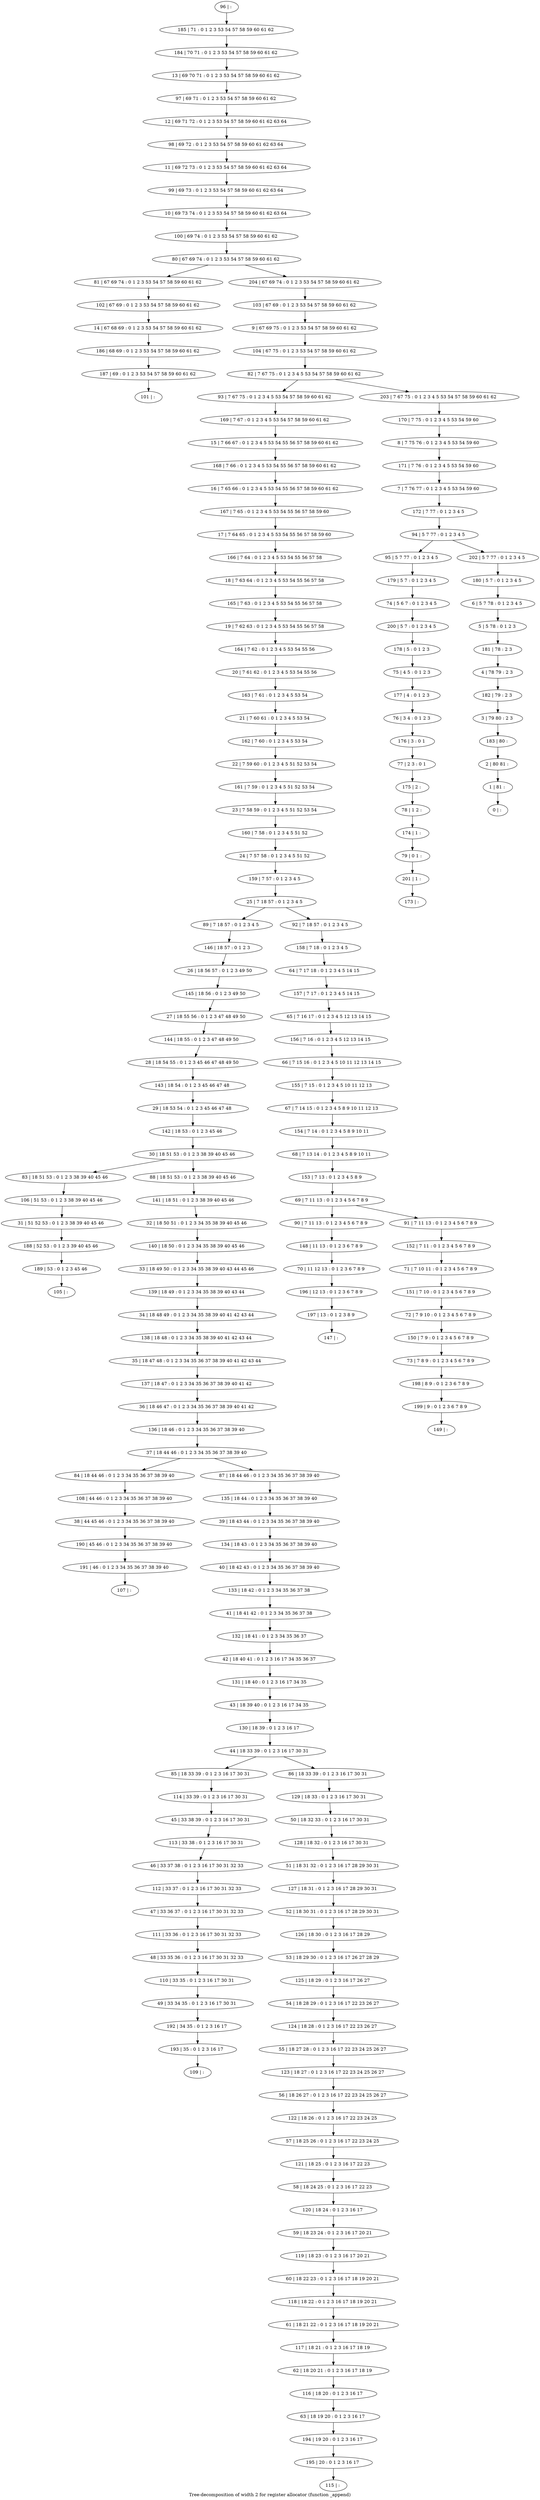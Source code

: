 digraph G {
graph [label="Tree-decomposition of width 2 for register allocator (function _append)"]
0[label="0 | : "];
1[label="1 | 81 : "];
2[label="2 | 80 81 : "];
3[label="3 | 79 80 : 2 3 "];
4[label="4 | 78 79 : 2 3 "];
5[label="5 | 5 78 : 0 1 2 3 "];
6[label="6 | 5 7 78 : 0 1 2 3 4 5 "];
7[label="7 | 7 76 77 : 0 1 2 3 4 5 53 54 59 60 "];
8[label="8 | 7 75 76 : 0 1 2 3 4 5 53 54 59 60 "];
9[label="9 | 67 69 75 : 0 1 2 3 53 54 57 58 59 60 61 62 "];
10[label="10 | 69 73 74 : 0 1 2 3 53 54 57 58 59 60 61 62 63 64 "];
11[label="11 | 69 72 73 : 0 1 2 3 53 54 57 58 59 60 61 62 63 64 "];
12[label="12 | 69 71 72 : 0 1 2 3 53 54 57 58 59 60 61 62 63 64 "];
13[label="13 | 69 70 71 : 0 1 2 3 53 54 57 58 59 60 61 62 "];
14[label="14 | 67 68 69 : 0 1 2 3 53 54 57 58 59 60 61 62 "];
15[label="15 | 7 66 67 : 0 1 2 3 4 5 53 54 55 56 57 58 59 60 61 62 "];
16[label="16 | 7 65 66 : 0 1 2 3 4 5 53 54 55 56 57 58 59 60 61 62 "];
17[label="17 | 7 64 65 : 0 1 2 3 4 5 53 54 55 56 57 58 59 60 "];
18[label="18 | 7 63 64 : 0 1 2 3 4 5 53 54 55 56 57 58 "];
19[label="19 | 7 62 63 : 0 1 2 3 4 5 53 54 55 56 57 58 "];
20[label="20 | 7 61 62 : 0 1 2 3 4 5 53 54 55 56 "];
21[label="21 | 7 60 61 : 0 1 2 3 4 5 53 54 "];
22[label="22 | 7 59 60 : 0 1 2 3 4 5 51 52 53 54 "];
23[label="23 | 7 58 59 : 0 1 2 3 4 5 51 52 53 54 "];
24[label="24 | 7 57 58 : 0 1 2 3 4 5 51 52 "];
25[label="25 | 7 18 57 : 0 1 2 3 4 5 "];
26[label="26 | 18 56 57 : 0 1 2 3 49 50 "];
27[label="27 | 18 55 56 : 0 1 2 3 47 48 49 50 "];
28[label="28 | 18 54 55 : 0 1 2 3 45 46 47 48 49 50 "];
29[label="29 | 18 53 54 : 0 1 2 3 45 46 47 48 "];
30[label="30 | 18 51 53 : 0 1 2 3 38 39 40 45 46 "];
31[label="31 | 51 52 53 : 0 1 2 3 38 39 40 45 46 "];
32[label="32 | 18 50 51 : 0 1 2 3 34 35 38 39 40 45 46 "];
33[label="33 | 18 49 50 : 0 1 2 3 34 35 38 39 40 43 44 45 46 "];
34[label="34 | 18 48 49 : 0 1 2 3 34 35 38 39 40 41 42 43 44 "];
35[label="35 | 18 47 48 : 0 1 2 3 34 35 36 37 38 39 40 41 42 43 44 "];
36[label="36 | 18 46 47 : 0 1 2 3 34 35 36 37 38 39 40 41 42 "];
37[label="37 | 18 44 46 : 0 1 2 3 34 35 36 37 38 39 40 "];
38[label="38 | 44 45 46 : 0 1 2 3 34 35 36 37 38 39 40 "];
39[label="39 | 18 43 44 : 0 1 2 3 34 35 36 37 38 39 40 "];
40[label="40 | 18 42 43 : 0 1 2 3 34 35 36 37 38 39 40 "];
41[label="41 | 18 41 42 : 0 1 2 3 34 35 36 37 38 "];
42[label="42 | 18 40 41 : 0 1 2 3 16 17 34 35 36 37 "];
43[label="43 | 18 39 40 : 0 1 2 3 16 17 34 35 "];
44[label="44 | 18 33 39 : 0 1 2 3 16 17 30 31 "];
45[label="45 | 33 38 39 : 0 1 2 3 16 17 30 31 "];
46[label="46 | 33 37 38 : 0 1 2 3 16 17 30 31 32 33 "];
47[label="47 | 33 36 37 : 0 1 2 3 16 17 30 31 32 33 "];
48[label="48 | 33 35 36 : 0 1 2 3 16 17 30 31 32 33 "];
49[label="49 | 33 34 35 : 0 1 2 3 16 17 30 31 "];
50[label="50 | 18 32 33 : 0 1 2 3 16 17 30 31 "];
51[label="51 | 18 31 32 : 0 1 2 3 16 17 28 29 30 31 "];
52[label="52 | 18 30 31 : 0 1 2 3 16 17 28 29 30 31 "];
53[label="53 | 18 29 30 : 0 1 2 3 16 17 26 27 28 29 "];
54[label="54 | 18 28 29 : 0 1 2 3 16 17 22 23 26 27 "];
55[label="55 | 18 27 28 : 0 1 2 3 16 17 22 23 24 25 26 27 "];
56[label="56 | 18 26 27 : 0 1 2 3 16 17 22 23 24 25 26 27 "];
57[label="57 | 18 25 26 : 0 1 2 3 16 17 22 23 24 25 "];
58[label="58 | 18 24 25 : 0 1 2 3 16 17 22 23 "];
59[label="59 | 18 23 24 : 0 1 2 3 16 17 20 21 "];
60[label="60 | 18 22 23 : 0 1 2 3 16 17 18 19 20 21 "];
61[label="61 | 18 21 22 : 0 1 2 3 16 17 18 19 20 21 "];
62[label="62 | 18 20 21 : 0 1 2 3 16 17 18 19 "];
63[label="63 | 18 19 20 : 0 1 2 3 16 17 "];
64[label="64 | 7 17 18 : 0 1 2 3 4 5 14 15 "];
65[label="65 | 7 16 17 : 0 1 2 3 4 5 12 13 14 15 "];
66[label="66 | 7 15 16 : 0 1 2 3 4 5 10 11 12 13 14 15 "];
67[label="67 | 7 14 15 : 0 1 2 3 4 5 8 9 10 11 12 13 "];
68[label="68 | 7 13 14 : 0 1 2 3 4 5 8 9 10 11 "];
69[label="69 | 7 11 13 : 0 1 2 3 4 5 6 7 8 9 "];
70[label="70 | 11 12 13 : 0 1 2 3 6 7 8 9 "];
71[label="71 | 7 10 11 : 0 1 2 3 4 5 6 7 8 9 "];
72[label="72 | 7 9 10 : 0 1 2 3 4 5 6 7 8 9 "];
73[label="73 | 7 8 9 : 0 1 2 3 4 5 6 7 8 9 "];
74[label="74 | 5 6 7 : 0 1 2 3 4 5 "];
75[label="75 | 4 5 : 0 1 2 3 "];
76[label="76 | 3 4 : 0 1 2 3 "];
77[label="77 | 2 3 : 0 1 "];
78[label="78 | 1 2 : "];
79[label="79 | 0 1 : "];
80[label="80 | 67 69 74 : 0 1 2 3 53 54 57 58 59 60 61 62 "];
81[label="81 | 67 69 74 : 0 1 2 3 53 54 57 58 59 60 61 62 "];
82[label="82 | 7 67 75 : 0 1 2 3 4 5 53 54 57 58 59 60 61 62 "];
83[label="83 | 18 51 53 : 0 1 2 3 38 39 40 45 46 "];
84[label="84 | 18 44 46 : 0 1 2 3 34 35 36 37 38 39 40 "];
85[label="85 | 18 33 39 : 0 1 2 3 16 17 30 31 "];
86[label="86 | 18 33 39 : 0 1 2 3 16 17 30 31 "];
87[label="87 | 18 44 46 : 0 1 2 3 34 35 36 37 38 39 40 "];
88[label="88 | 18 51 53 : 0 1 2 3 38 39 40 45 46 "];
89[label="89 | 7 18 57 : 0 1 2 3 4 5 "];
90[label="90 | 7 11 13 : 0 1 2 3 4 5 6 7 8 9 "];
91[label="91 | 7 11 13 : 0 1 2 3 4 5 6 7 8 9 "];
92[label="92 | 7 18 57 : 0 1 2 3 4 5 "];
93[label="93 | 7 67 75 : 0 1 2 3 4 5 53 54 57 58 59 60 61 62 "];
94[label="94 | 5 7 77 : 0 1 2 3 4 5 "];
95[label="95 | 5 7 77 : 0 1 2 3 4 5 "];
96[label="96 | : "];
97[label="97 | 69 71 : 0 1 2 3 53 54 57 58 59 60 61 62 "];
98[label="98 | 69 72 : 0 1 2 3 53 54 57 58 59 60 61 62 63 64 "];
99[label="99 | 69 73 : 0 1 2 3 53 54 57 58 59 60 61 62 63 64 "];
100[label="100 | 69 74 : 0 1 2 3 53 54 57 58 59 60 61 62 "];
101[label="101 | : "];
102[label="102 | 67 69 : 0 1 2 3 53 54 57 58 59 60 61 62 "];
103[label="103 | 67 69 : 0 1 2 3 53 54 57 58 59 60 61 62 "];
104[label="104 | 67 75 : 0 1 2 3 53 54 57 58 59 60 61 62 "];
105[label="105 | : "];
106[label="106 | 51 53 : 0 1 2 3 38 39 40 45 46 "];
107[label="107 | : "];
108[label="108 | 44 46 : 0 1 2 3 34 35 36 37 38 39 40 "];
109[label="109 | : "];
110[label="110 | 33 35 : 0 1 2 3 16 17 30 31 "];
111[label="111 | 33 36 : 0 1 2 3 16 17 30 31 32 33 "];
112[label="112 | 33 37 : 0 1 2 3 16 17 30 31 32 33 "];
113[label="113 | 33 38 : 0 1 2 3 16 17 30 31 "];
114[label="114 | 33 39 : 0 1 2 3 16 17 30 31 "];
115[label="115 | : "];
116[label="116 | 18 20 : 0 1 2 3 16 17 "];
117[label="117 | 18 21 : 0 1 2 3 16 17 18 19 "];
118[label="118 | 18 22 : 0 1 2 3 16 17 18 19 20 21 "];
119[label="119 | 18 23 : 0 1 2 3 16 17 20 21 "];
120[label="120 | 18 24 : 0 1 2 3 16 17 "];
121[label="121 | 18 25 : 0 1 2 3 16 17 22 23 "];
122[label="122 | 18 26 : 0 1 2 3 16 17 22 23 24 25 "];
123[label="123 | 18 27 : 0 1 2 3 16 17 22 23 24 25 26 27 "];
124[label="124 | 18 28 : 0 1 2 3 16 17 22 23 26 27 "];
125[label="125 | 18 29 : 0 1 2 3 16 17 26 27 "];
126[label="126 | 18 30 : 0 1 2 3 16 17 28 29 "];
127[label="127 | 18 31 : 0 1 2 3 16 17 28 29 30 31 "];
128[label="128 | 18 32 : 0 1 2 3 16 17 30 31 "];
129[label="129 | 18 33 : 0 1 2 3 16 17 30 31 "];
130[label="130 | 18 39 : 0 1 2 3 16 17 "];
131[label="131 | 18 40 : 0 1 2 3 16 17 34 35 "];
132[label="132 | 18 41 : 0 1 2 3 34 35 36 37 "];
133[label="133 | 18 42 : 0 1 2 3 34 35 36 37 38 "];
134[label="134 | 18 43 : 0 1 2 3 34 35 36 37 38 39 40 "];
135[label="135 | 18 44 : 0 1 2 3 34 35 36 37 38 39 40 "];
136[label="136 | 18 46 : 0 1 2 3 34 35 36 37 38 39 40 "];
137[label="137 | 18 47 : 0 1 2 3 34 35 36 37 38 39 40 41 42 "];
138[label="138 | 18 48 : 0 1 2 3 34 35 38 39 40 41 42 43 44 "];
139[label="139 | 18 49 : 0 1 2 3 34 35 38 39 40 43 44 "];
140[label="140 | 18 50 : 0 1 2 3 34 35 38 39 40 45 46 "];
141[label="141 | 18 51 : 0 1 2 3 38 39 40 45 46 "];
142[label="142 | 18 53 : 0 1 2 3 45 46 "];
143[label="143 | 18 54 : 0 1 2 3 45 46 47 48 "];
144[label="144 | 18 55 : 0 1 2 3 47 48 49 50 "];
145[label="145 | 18 56 : 0 1 2 3 49 50 "];
146[label="146 | 18 57 : 0 1 2 3 "];
147[label="147 | : "];
148[label="148 | 11 13 : 0 1 2 3 6 7 8 9 "];
149[label="149 | : "];
150[label="150 | 7 9 : 0 1 2 3 4 5 6 7 8 9 "];
151[label="151 | 7 10 : 0 1 2 3 4 5 6 7 8 9 "];
152[label="152 | 7 11 : 0 1 2 3 4 5 6 7 8 9 "];
153[label="153 | 7 13 : 0 1 2 3 4 5 8 9 "];
154[label="154 | 7 14 : 0 1 2 3 4 5 8 9 10 11 "];
155[label="155 | 7 15 : 0 1 2 3 4 5 10 11 12 13 "];
156[label="156 | 7 16 : 0 1 2 3 4 5 12 13 14 15 "];
157[label="157 | 7 17 : 0 1 2 3 4 5 14 15 "];
158[label="158 | 7 18 : 0 1 2 3 4 5 "];
159[label="159 | 7 57 : 0 1 2 3 4 5 "];
160[label="160 | 7 58 : 0 1 2 3 4 5 51 52 "];
161[label="161 | 7 59 : 0 1 2 3 4 5 51 52 53 54 "];
162[label="162 | 7 60 : 0 1 2 3 4 5 53 54 "];
163[label="163 | 7 61 : 0 1 2 3 4 5 53 54 "];
164[label="164 | 7 62 : 0 1 2 3 4 5 53 54 55 56 "];
165[label="165 | 7 63 : 0 1 2 3 4 5 53 54 55 56 57 58 "];
166[label="166 | 7 64 : 0 1 2 3 4 5 53 54 55 56 57 58 "];
167[label="167 | 7 65 : 0 1 2 3 4 5 53 54 55 56 57 58 59 60 "];
168[label="168 | 7 66 : 0 1 2 3 4 5 53 54 55 56 57 58 59 60 61 62 "];
169[label="169 | 7 67 : 0 1 2 3 4 5 53 54 57 58 59 60 61 62 "];
170[label="170 | 7 75 : 0 1 2 3 4 5 53 54 59 60 "];
171[label="171 | 7 76 : 0 1 2 3 4 5 53 54 59 60 "];
172[label="172 | 7 77 : 0 1 2 3 4 5 "];
173[label="173 | : "];
174[label="174 | 1 : "];
175[label="175 | 2 : "];
176[label="176 | 3 : 0 1 "];
177[label="177 | 4 : 0 1 2 3 "];
178[label="178 | 5 : 0 1 2 3 "];
179[label="179 | 5 7 : 0 1 2 3 4 5 "];
180[label="180 | 5 7 : 0 1 2 3 4 5 "];
181[label="181 | 78 : 2 3 "];
182[label="182 | 79 : 2 3 "];
183[label="183 | 80 : "];
184[label="184 | 70 71 : 0 1 2 3 53 54 57 58 59 60 61 62 "];
185[label="185 | 71 : 0 1 2 3 53 54 57 58 59 60 61 62 "];
186[label="186 | 68 69 : 0 1 2 3 53 54 57 58 59 60 61 62 "];
187[label="187 | 69 : 0 1 2 3 53 54 57 58 59 60 61 62 "];
188[label="188 | 52 53 : 0 1 2 3 39 40 45 46 "];
189[label="189 | 53 : 0 1 2 3 45 46 "];
190[label="190 | 45 46 : 0 1 2 3 34 35 36 37 38 39 40 "];
191[label="191 | 46 : 0 1 2 3 34 35 36 37 38 39 40 "];
192[label="192 | 34 35 : 0 1 2 3 16 17 "];
193[label="193 | 35 : 0 1 2 3 16 17 "];
194[label="194 | 19 20 : 0 1 2 3 16 17 "];
195[label="195 | 20 : 0 1 2 3 16 17 "];
196[label="196 | 12 13 : 0 1 2 3 6 7 8 9 "];
197[label="197 | 13 : 0 1 2 3 8 9 "];
198[label="198 | 8 9 : 0 1 2 3 6 7 8 9 "];
199[label="199 | 9 : 0 1 2 3 6 7 8 9 "];
200[label="200 | 5 7 : 0 1 2 3 4 5 "];
201[label="201 | 1 : "];
202[label="202 | 5 7 77 : 0 1 2 3 4 5 "];
203[label="203 | 7 67 75 : 0 1 2 3 4 5 53 54 57 58 59 60 61 62 "];
204[label="204 | 67 69 74 : 0 1 2 3 53 54 57 58 59 60 61 62 "];
30->83 ;
37->84 ;
44->85 ;
44->86 ;
37->87 ;
30->88 ;
25->89 ;
69->90 ;
69->91 ;
25->92 ;
102->14 ;
81->102 ;
106->31 ;
83->106 ;
108->38 ;
84->108 ;
110->49 ;
48->110 ;
111->48 ;
47->111 ;
112->47 ;
46->112 ;
113->46 ;
45->113 ;
114->45 ;
85->114 ;
116->63 ;
62->116 ;
117->62 ;
61->117 ;
118->61 ;
60->118 ;
119->60 ;
59->119 ;
120->59 ;
58->120 ;
121->58 ;
57->121 ;
122->57 ;
56->122 ;
123->56 ;
55->123 ;
124->55 ;
54->124 ;
125->54 ;
53->125 ;
126->53 ;
52->126 ;
127->52 ;
51->127 ;
128->51 ;
50->128 ;
129->50 ;
86->129 ;
130->44 ;
43->130 ;
131->43 ;
42->131 ;
132->42 ;
41->132 ;
133->41 ;
40->133 ;
134->40 ;
39->134 ;
135->39 ;
87->135 ;
136->37 ;
36->136 ;
137->36 ;
35->137 ;
138->35 ;
34->138 ;
139->34 ;
33->139 ;
140->33 ;
32->140 ;
141->32 ;
88->141 ;
142->30 ;
29->142 ;
143->29 ;
28->143 ;
144->28 ;
27->144 ;
145->27 ;
26->145 ;
146->26 ;
89->146 ;
148->70 ;
90->148 ;
150->73 ;
72->150 ;
151->72 ;
71->151 ;
152->71 ;
91->152 ;
153->69 ;
68->153 ;
154->68 ;
67->154 ;
155->67 ;
66->155 ;
156->66 ;
65->156 ;
157->65 ;
64->157 ;
158->64 ;
92->158 ;
159->25 ;
24->159 ;
160->24 ;
23->160 ;
161->23 ;
22->161 ;
162->22 ;
21->162 ;
163->21 ;
20->163 ;
164->20 ;
19->164 ;
165->19 ;
18->165 ;
166->18 ;
17->166 ;
167->17 ;
16->167 ;
168->16 ;
15->168 ;
169->15 ;
93->169 ;
174->79 ;
78->174 ;
175->78 ;
77->175 ;
176->77 ;
76->176 ;
177->76 ;
75->177 ;
178->75 ;
179->74 ;
95->179 ;
14->186 ;
187->101 ;
186->187 ;
31->188 ;
189->105 ;
188->189 ;
38->190 ;
191->107 ;
190->191 ;
49->192 ;
193->109 ;
192->193 ;
63->194 ;
195->115 ;
194->195 ;
70->196 ;
197->147 ;
196->197 ;
73->198 ;
199->149 ;
198->199 ;
200->178 ;
74->200 ;
201->173 ;
79->201 ;
96->185 ;
185->184 ;
184->13 ;
13->97 ;
97->12 ;
12->98 ;
98->11 ;
11->99 ;
99->10 ;
10->100 ;
100->80 ;
103->9 ;
9->104 ;
104->82 ;
170->8 ;
8->171 ;
171->7 ;
7->172 ;
172->94 ;
180->6 ;
6->5 ;
5->181 ;
181->4 ;
4->182 ;
182->3 ;
3->183 ;
183->2 ;
2->1 ;
1->0 ;
202->180 ;
203->170 ;
204->103 ;
94->95 ;
94->202 ;
82->93 ;
82->203 ;
80->81 ;
80->204 ;
}
